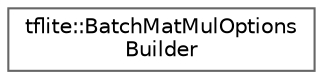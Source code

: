digraph "Graphical Class Hierarchy"
{
 // LATEX_PDF_SIZE
  bgcolor="transparent";
  edge [fontname=Helvetica,fontsize=10,labelfontname=Helvetica,labelfontsize=10];
  node [fontname=Helvetica,fontsize=10,shape=box,height=0.2,width=0.4];
  rankdir="LR";
  Node0 [id="Node000000",label="tflite::BatchMatMulOptions\lBuilder",height=0.2,width=0.4,color="grey40", fillcolor="white", style="filled",URL="$structtflite_1_1_batch_mat_mul_options_builder.html",tooltip=" "];
}
